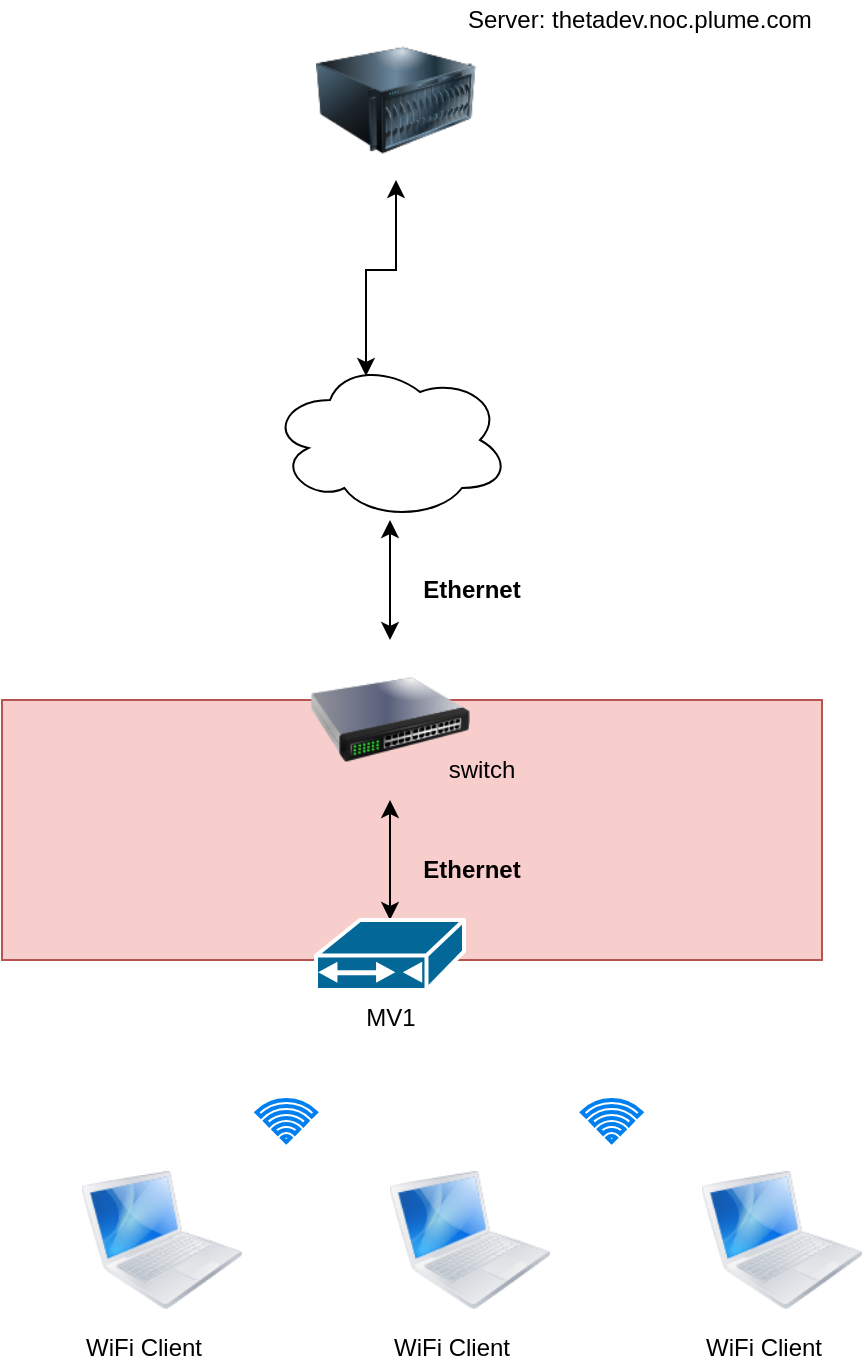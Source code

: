 <mxfile version="13.5.1" type="device"><diagram id="-IDHmWk-MT2kq2naKKH3" name="Page-1"><mxGraphModel dx="925" dy="804" grid="1" gridSize="10" guides="1" tooltips="1" connect="1" arrows="1" fold="1" page="1" pageScale="1" pageWidth="827" pageHeight="1169" math="0" shadow="0"><root><mxCell id="0"/><mxCell id="1" parent="0"/><mxCell id="jT7C7vqWM7YTimSsqaNL-15" value="" style="rounded=0;whiteSpace=wrap;html=1;align=left;fillColor=#f8cecc;strokeColor=#b85450;" vertex="1" parent="1"><mxGeometry x="220" y="410" width="410" height="130" as="geometry"/></mxCell><mxCell id="jT7C7vqWM7YTimSsqaNL-7" style="edgeStyle=orthogonalEdgeStyle;rounded=0;orthogonalLoop=1;jettySize=auto;html=1;exitX=0.5;exitY=0;exitDx=0;exitDy=0;exitPerimeter=0;entryX=0.5;entryY=1;entryDx=0;entryDy=0;startArrow=classic;startFill=1;" edge="1" parent="1" source="jT7C7vqWM7YTimSsqaNL-2" target="jT7C7vqWM7YTimSsqaNL-5"><mxGeometry relative="1" as="geometry"/></mxCell><mxCell id="jT7C7vqWM7YTimSsqaNL-2" value="MV1" style="shape=mxgraph.cisco.modems_and_phones.cable_modem;html=1;dashed=0;fillColor=#036897;strokeColor=#ffffff;strokeWidth=2;verticalLabelPosition=bottom;verticalAlign=top" vertex="1" parent="1"><mxGeometry x="377" y="520" width="74" height="35" as="geometry"/></mxCell><mxCell id="jT7C7vqWM7YTimSsqaNL-3" value="" style="image;html=1;image=img/lib/clip_art/computers/Server_128x128.png" vertex="1" parent="1"><mxGeometry x="377" y="70" width="80" height="80" as="geometry"/></mxCell><mxCell id="jT7C7vqWM7YTimSsqaNL-4" value="Server: thetadev.noc.plume.com" style="text;html=1;strokeColor=none;fillColor=none;align=left;verticalAlign=middle;whiteSpace=wrap;rounded=0;" vertex="1" parent="1"><mxGeometry x="451" y="60" width="189" height="20" as="geometry"/></mxCell><mxCell id="jT7C7vqWM7YTimSsqaNL-8" style="edgeStyle=orthogonalEdgeStyle;rounded=0;orthogonalLoop=1;jettySize=auto;html=1;exitX=0.5;exitY=0;exitDx=0;exitDy=0;entryX=0.5;entryY=1;entryDx=0;entryDy=0;entryPerimeter=0;startArrow=classic;startFill=1;" edge="1" parent="1" source="jT7C7vqWM7YTimSsqaNL-5" target="jT7C7vqWM7YTimSsqaNL-6"><mxGeometry relative="1" as="geometry"/></mxCell><mxCell id="jT7C7vqWM7YTimSsqaNL-5" value="" style="image;html=1;image=img/lib/clip_art/networking/Switch_128x128.png" vertex="1" parent="1"><mxGeometry x="374" y="380" width="80" height="80" as="geometry"/></mxCell><mxCell id="jT7C7vqWM7YTimSsqaNL-9" style="edgeStyle=orthogonalEdgeStyle;rounded=0;orthogonalLoop=1;jettySize=auto;html=1;exitX=0.4;exitY=0.1;exitDx=0;exitDy=0;exitPerimeter=0;entryX=0.5;entryY=1;entryDx=0;entryDy=0;startArrow=classic;startFill=1;" edge="1" parent="1" source="jT7C7vqWM7YTimSsqaNL-6" target="jT7C7vqWM7YTimSsqaNL-3"><mxGeometry relative="1" as="geometry"/></mxCell><mxCell id="jT7C7vqWM7YTimSsqaNL-6" value="" style="ellipse;shape=cloud;whiteSpace=wrap;html=1;" vertex="1" parent="1"><mxGeometry x="354" y="240" width="120" height="80" as="geometry"/></mxCell><mxCell id="jT7C7vqWM7YTimSsqaNL-11" value="switch" style="text;html=1;strokeColor=none;fillColor=none;align=center;verticalAlign=middle;whiteSpace=wrap;rounded=0;" vertex="1" parent="1"><mxGeometry x="440" y="440" width="40" height="10" as="geometry"/></mxCell><mxCell id="jT7C7vqWM7YTimSsqaNL-12" value="Ethernet" style="text;html=1;strokeColor=none;fillColor=none;align=center;verticalAlign=middle;whiteSpace=wrap;rounded=0;fontStyle=1" vertex="1" parent="1"><mxGeometry x="420" y="490" width="70" height="10" as="geometry"/></mxCell><mxCell id="jT7C7vqWM7YTimSsqaNL-13" value="Ethernet" style="text;html=1;strokeColor=none;fillColor=none;align=center;verticalAlign=middle;whiteSpace=wrap;rounded=0;fontStyle=1" vertex="1" parent="1"><mxGeometry x="420" y="350" width="70" height="10" as="geometry"/></mxCell><mxCell id="jT7C7vqWM7YTimSsqaNL-16" value="WiFi Client" style="image;html=1;image=img/lib/clip_art/computers/MacBook_128x128.png;align=left;" vertex="1" parent="1"><mxGeometry x="260" y="640" width="80" height="80" as="geometry"/></mxCell><mxCell id="jT7C7vqWM7YTimSsqaNL-17" value="WiFi Client" style="image;html=1;image=img/lib/clip_art/computers/MacBook_128x128.png;align=left;" vertex="1" parent="1"><mxGeometry x="414" y="640" width="80" height="80" as="geometry"/></mxCell><mxCell id="jT7C7vqWM7YTimSsqaNL-18" value="WiFi Client" style="image;html=1;image=img/lib/clip_art/computers/MacBook_128x128.png;align=left;" vertex="1" parent="1"><mxGeometry x="570" y="640" width="80" height="80" as="geometry"/></mxCell><mxCell id="jT7C7vqWM7YTimSsqaNL-19" value="" style="html=1;verticalLabelPosition=bottom;align=center;labelBackgroundColor=#ffffff;verticalAlign=top;strokeWidth=2;strokeColor=#0080F0;shadow=0;dashed=0;shape=mxgraph.ios7.icons.wifi;pointerEvents=1" vertex="1" parent="1"><mxGeometry x="347.3" y="610" width="29.7" height="21" as="geometry"/></mxCell><mxCell id="jT7C7vqWM7YTimSsqaNL-20" value="" style="html=1;verticalLabelPosition=bottom;align=center;labelBackgroundColor=#ffffff;verticalAlign=top;strokeWidth=2;strokeColor=#0080F0;shadow=0;dashed=0;shape=mxgraph.ios7.icons.wifi;pointerEvents=1" vertex="1" parent="1"><mxGeometry x="510" y="610" width="29.7" height="21" as="geometry"/></mxCell></root></mxGraphModel></diagram></mxfile>